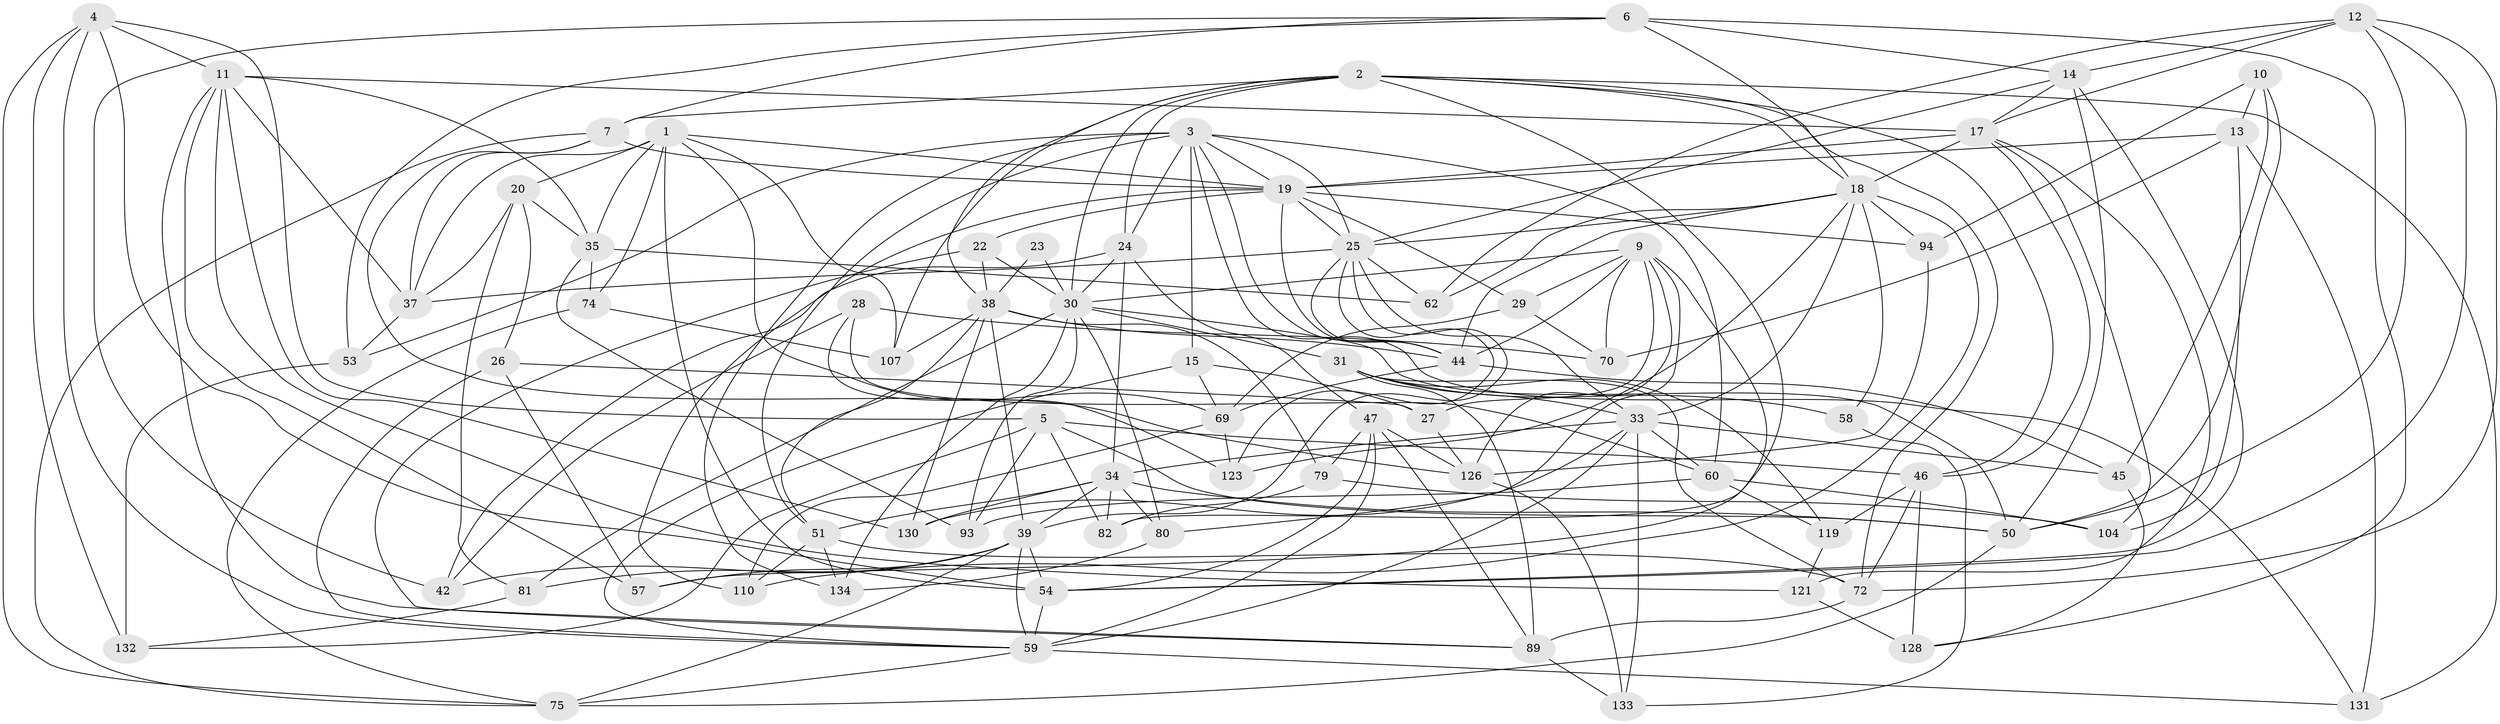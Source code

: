 // original degree distribution, {4: 1.0}
// Generated by graph-tools (version 1.1) at 2025/16/03/09/25 04:16:33]
// undirected, 73 vertices, 209 edges
graph export_dot {
graph [start="1"]
  node [color=gray90,style=filled];
  1 [super="+40+65+136"];
  2 [super="+97+8"];
  3 [super="+98+77"];
  4 [super="+122"];
  5 [super="+91"];
  6 [super="+137"];
  7 [super="+139"];
  9 [super="+16+68"];
  10;
  11 [super="+76+21"];
  12 [super="+32"];
  13 [super="+106"];
  14 [super="+61"];
  15;
  17 [super="+55+103"];
  18 [super="+41+49"];
  19 [super="+146+48"];
  20 [super="+124"];
  22;
  23;
  24 [super="+113"];
  25 [super="+118+142+66"];
  26;
  27;
  28;
  29;
  30 [super="+108+36+109"];
  31 [super="+88"];
  33 [super="+56+140"];
  34 [super="+111+99+105"];
  35 [super="+87"];
  37 [super="+127"];
  38 [super="+135+43"];
  39 [super="+117+52"];
  42;
  44 [super="+73+101"];
  45;
  46 [super="+116"];
  47 [super="+86"];
  50 [super="+84+71"];
  51 [super="+85"];
  53;
  54 [super="+78"];
  57;
  58;
  59 [super="+90+63"];
  60 [super="+145"];
  62;
  69 [super="+112"];
  70;
  72 [super="+114"];
  74;
  75 [super="+120"];
  79;
  80;
  81;
  82;
  89 [super="+92"];
  93;
  94;
  104;
  107;
  110;
  119;
  121;
  123;
  126 [super="+143"];
  128;
  130;
  131;
  132;
  133;
  134;
  1 -- 20 [weight=2];
  1 -- 74;
  1 -- 69;
  1 -- 54 [weight=2];
  1 -- 35;
  1 -- 19;
  1 -- 107;
  1 -- 37;
  2 -- 107;
  2 -- 46;
  2 -- 131;
  2 -- 30;
  2 -- 72;
  2 -- 82;
  2 -- 18;
  2 -- 38;
  2 -- 7;
  2 -- 24;
  3 -- 15;
  3 -- 44;
  3 -- 25;
  3 -- 131;
  3 -- 53;
  3 -- 51;
  3 -- 19;
  3 -- 134;
  3 -- 24;
  3 -- 60;
  4 -- 5;
  4 -- 59;
  4 -- 132;
  4 -- 11;
  4 -- 54;
  4 -- 75;
  5 -- 50;
  5 -- 82;
  5 -- 93;
  5 -- 132;
  5 -- 46;
  6 -- 7;
  6 -- 42;
  6 -- 128;
  6 -- 53;
  6 -- 14;
  6 -- 18;
  7 -- 19;
  7 -- 37;
  7 -- 126;
  7 -- 75;
  9 -- 126;
  9 -- 57;
  9 -- 29;
  9 -- 44;
  9 -- 80;
  9 -- 27;
  9 -- 70;
  9 -- 30;
  10 -- 45;
  10 -- 94;
  10 -- 50;
  10 -- 13;
  11 -- 35;
  11 -- 57;
  11 -- 37;
  11 -- 89;
  11 -- 17;
  11 -- 130;
  11 -- 121;
  12 -- 17;
  12 -- 72;
  12 -- 54;
  12 -- 50;
  12 -- 62;
  12 -- 14;
  13 -- 70;
  13 -- 19 [weight=2];
  13 -- 104;
  13 -- 131;
  14 -- 50;
  14 -- 17;
  14 -- 54;
  14 -- 25;
  15 -- 69;
  15 -- 27;
  15 -- 59;
  17 -- 19;
  17 -- 104;
  17 -- 121;
  17 -- 46;
  17 -- 18;
  18 -- 94;
  18 -- 33;
  18 -- 25;
  18 -- 58 [weight=2];
  18 -- 123;
  18 -- 62;
  18 -- 44;
  18 -- 110;
  19 -- 44;
  19 -- 29;
  19 -- 22;
  19 -- 25;
  19 -- 110;
  19 -- 94;
  20 -- 35;
  20 -- 81;
  20 -- 26;
  20 -- 37;
  22 -- 89;
  22 -- 38;
  22 -- 30;
  23 -- 38 [weight=2];
  23 -- 30 [weight=2];
  24 -- 42;
  24 -- 47;
  24 -- 30;
  24 -- 34;
  25 -- 62;
  25 -- 44;
  25 -- 33;
  25 -- 123;
  25 -- 37;
  25 -- 39;
  26 -- 27;
  26 -- 57;
  26 -- 59;
  27 -- 126;
  28 -- 42;
  28 -- 70;
  28 -- 60;
  28 -- 123;
  29 -- 70;
  29 -- 69;
  30 -- 81;
  30 -- 80;
  30 -- 50;
  30 -- 134;
  30 -- 31;
  30 -- 93;
  31 -- 119;
  31 -- 72;
  31 -- 33;
  31 -- 58;
  31 -- 89;
  33 -- 59 [weight=2];
  33 -- 130;
  33 -- 60;
  33 -- 34;
  33 -- 133;
  33 -- 45;
  34 -- 39 [weight=2];
  34 -- 50 [weight=2];
  34 -- 82;
  34 -- 80;
  34 -- 51;
  34 -- 130;
  35 -- 93;
  35 -- 74;
  35 -- 62;
  37 -- 53;
  38 -- 44;
  38 -- 51;
  38 -- 130;
  38 -- 107;
  38 -- 79;
  38 -- 39;
  39 -- 75;
  39 -- 59;
  39 -- 81;
  39 -- 54;
  39 -- 57;
  39 -- 42;
  44 -- 69;
  44 -- 45;
  45 -- 128;
  46 -- 119;
  46 -- 72;
  46 -- 128;
  47 -- 89;
  47 -- 126;
  47 -- 79;
  47 -- 54;
  47 -- 59;
  50 -- 75;
  51 -- 134;
  51 -- 110;
  51 -- 72;
  53 -- 132;
  54 -- 59;
  58 -- 133;
  59 -- 131;
  59 -- 75;
  60 -- 104;
  60 -- 93;
  60 -- 119;
  69 -- 110;
  69 -- 123;
  72 -- 89;
  74 -- 107;
  74 -- 75;
  79 -- 104;
  79 -- 82;
  80 -- 134;
  81 -- 132;
  89 -- 133;
  94 -- 126;
  119 -- 121;
  121 -- 128;
  126 -- 133;
}
